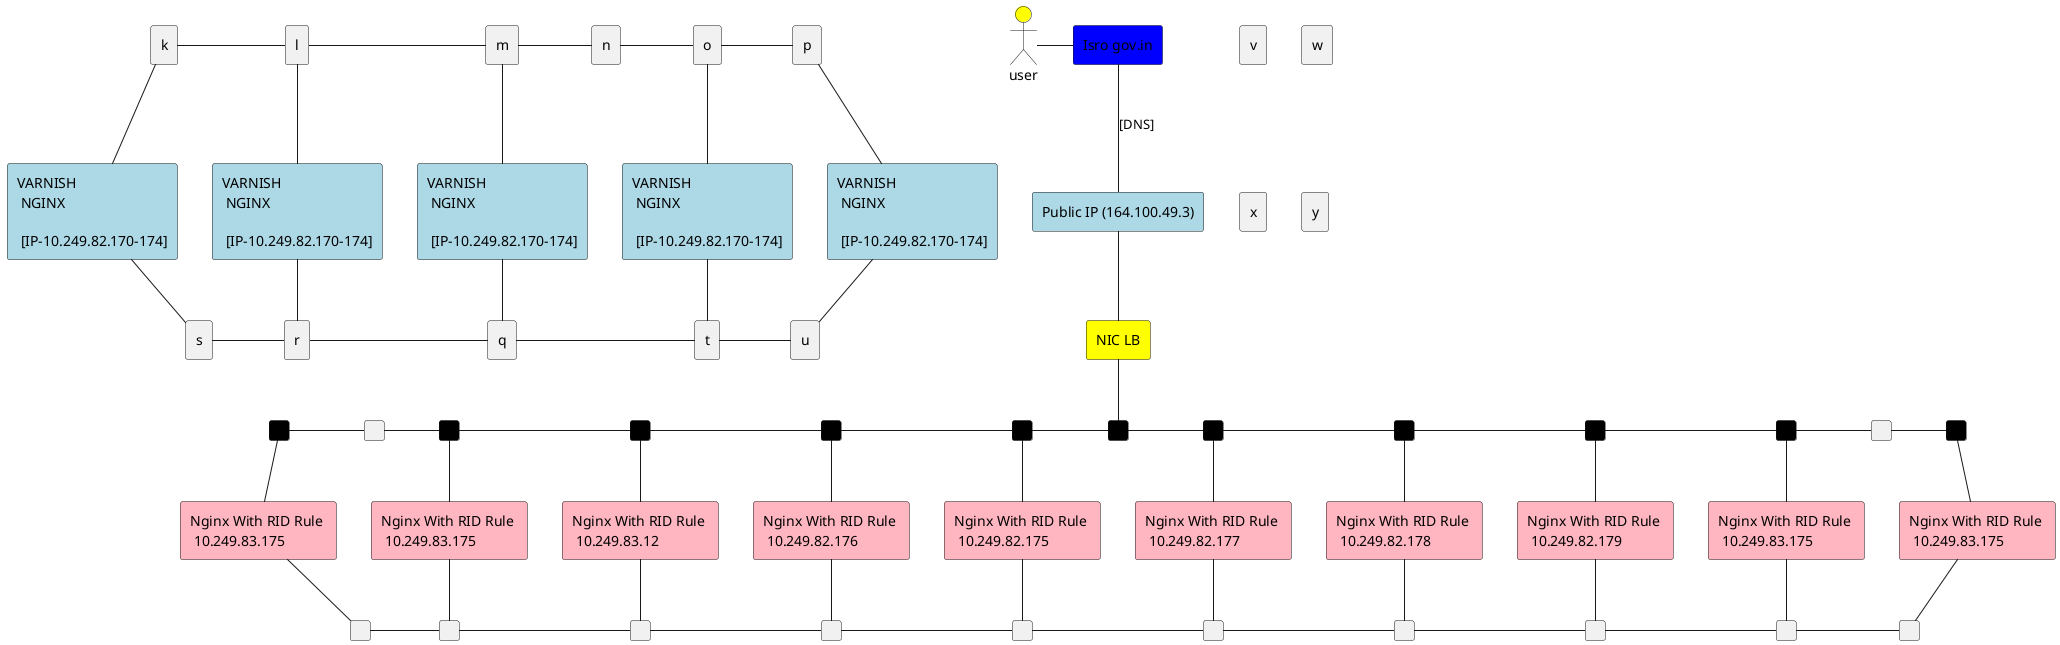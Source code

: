 @startuml

' !include <archimate/Archimate>
' Application_Service(AS, "VARNISH \n NGINIX"  )  


actor "user" as uu #Yellow
rectangle "Isro gov.in" as I #Blue
rectangle "Public IP (164.100.49.3)" as IP #LightBlue
rectangle "NIC LB" as NIC #Yellow
' rectangle "My gov Nginx LB" as my
' rectangle "Nginx With RID Rule \n 82.175-179"
' rectangle "Nginx With RID Rule \n 83.20-96"
rectangle "Nginx With RID Rule \n 10.249.82.175" as NG #LightPink
rectangle "Nginx With RID Rule \n 10.249.82.176" as NG1 #LightPink
rectangle "Nginx With RID Rule \n 10.249.82.177" as NG2 #LightPink
rectangle "Nginx With RID Rule \n 10.249.82.178" as NG3 #LightPink
rectangle "Nginx With RID Rule \n 10.249.82.179" as NG4 #LightPink
rectangle "Nginx With RID Rule \n 10.249.83.12" as NG5 #LightPink
rectangle "Nginx With RID Rule \n 10.249.83.175" as NG6 #LightPink
rectangle "Nginx With RID Rule \n 10.249.83.175" as NG7 #LightPink
rectangle "Nginx With RID Rule \n 10.249.83.175" as NG8 #LightPink
rectangle "Nginx With RID Rule \n 10.249.83.175" as NG9 #LightPink
rectangle " " as P #Black
rectangle " " as 1 #Black
rectangle " " as 2 #Black
rectangle " " as 3 #Black
rectangle " " as 4 #Black
rectangle " " as 5 #Black
rectangle " " as 6 #Black
rectangle " " as 7 #Black
rectangle " " as 8 
rectangle " " as 9 #Black
rectangle " " as 10 
rectangle " " as 11 #Black
rectangle " " as 12 #Black









uu-right-I
I-down-IP :[DNS]
IP-down-NIC

NIC-down-P
P-left-1
1-left-2
P-right-3
3-right-4
4-right-5
1-down-NG
2-down-NG1
3-down-NG2
4-down-NG3
5-down-NG4
2-left-6
6-left-7
7-left-8
8-left-11
10-right-12
5-right-9
9-right-10
6-down-NG5
7-down-NG6
11-down-NG7
9-down-NG8
12-down-NG9

rectangle " " as a 
rectangle " " as b 
rectangle " " as c 
rectangle " " as d 
rectangle " " as e 
rectangle " " as f 
rectangle " " as g 
rectangle " " as h 
rectangle " " as i 
rectangle " " as j 
rectangle "k" as k 
rectangle "l" as l 
rectangle "m" as m 
rectangle "n" as n 
rectangle "o" as o 
rectangle "p" as p 
rectangle "q" as q 
rectangle "r" as r 
rectangle "s" as s 
rectangle "t" as t 
rectangle "u" as u 
rectangle "v" as v 
rectangle "w" as w 
rectangle "x" as x
rectangle "y" as y

NG--a
NG1--b
NG2--c
NG3--d
NG4--e
NG5--f
NG6--g
NG7--h
NG8--i
NG9--j


a-left-b
b-left-f
f-left-g
a-right-c
c-right-d
d-right-e
g-left-h
e-right-i
i-right-j



rectangle "VARNISH \n NGINX \n \n [IP-10.249.82.170-174]" as qw #LightBlue
rectangle "VARNISH \n NGINX \n \n [IP-10.249.82.170-174]" as qe #LightBlue
rectangle "VARNISH \n NGINX \n \n [IP-10.249.82.170-174]" as qr #LightBlue
rectangle "VARNISH \n NGINX \n \n [IP-10.249.82.170-174]" as qt #LightBlue
rectangle "VARNISH \n NGINX \n \n [IP-10.249.82.170-174]" as qy #LightBlue

k-right-l
l-right-m
m-right-n
n-right-o
o-right-p

m-down-qw
l-down-qe
k-down-qr
o-down-qt
p-down-qy

qw-down-q
qe-down-r
qr-down-s
qt-down-t
qy-down-u


q-left-r
r-left-s
q-right-t
t-right-u


@enduml
